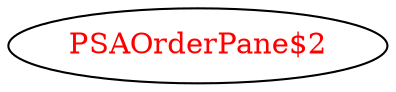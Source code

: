 digraph dependencyGraph {
 concentrate=true;
 ranksep="2.0";
 rankdir="LR"; 
 splines="ortho";
"PSAOrderPane$2" [fontcolor="red"];
}